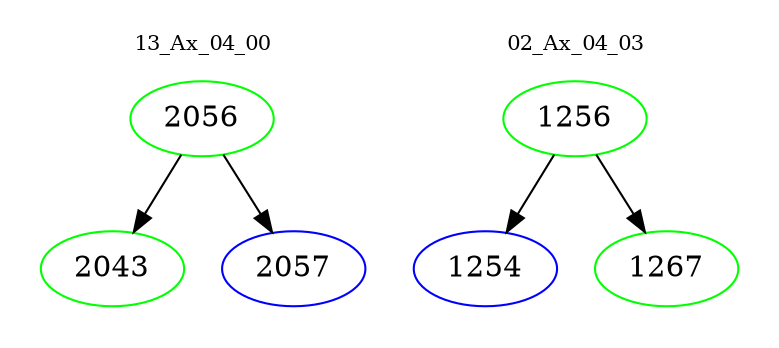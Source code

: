 digraph{
subgraph cluster_0 {
color = white
label = "13_Ax_04_00";
fontsize=10;
T0_2056 [label="2056", color="green"]
T0_2056 -> T0_2043 [color="black"]
T0_2043 [label="2043", color="green"]
T0_2056 -> T0_2057 [color="black"]
T0_2057 [label="2057", color="blue"]
}
subgraph cluster_1 {
color = white
label = "02_Ax_04_03";
fontsize=10;
T1_1256 [label="1256", color="green"]
T1_1256 -> T1_1254 [color="black"]
T1_1254 [label="1254", color="blue"]
T1_1256 -> T1_1267 [color="black"]
T1_1267 [label="1267", color="green"]
}
}
